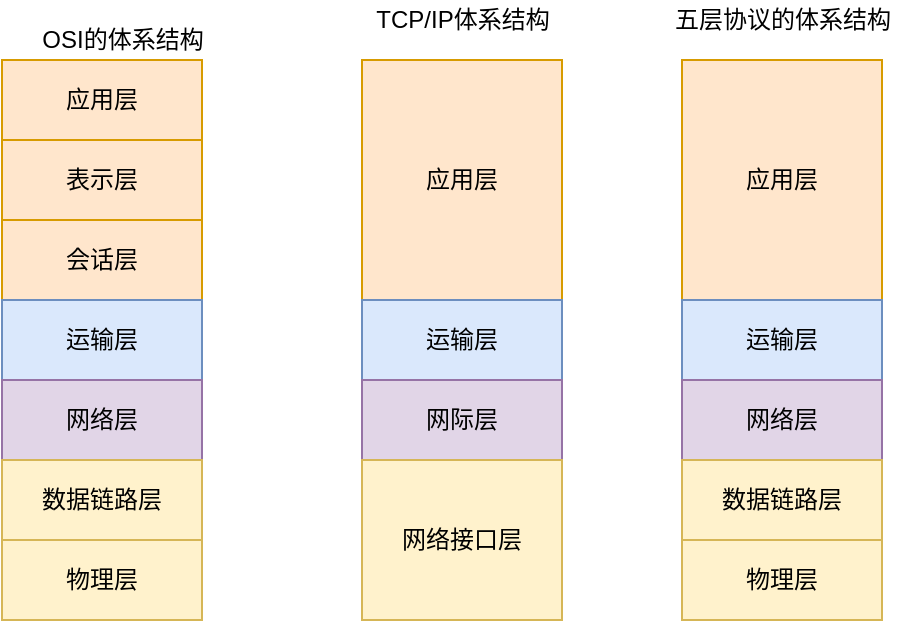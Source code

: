 <mxfile version="16.6.4" type="device"><diagram id="UqS5vgTt0Np-5hbf-15P" name="Page-1"><mxGraphModel dx="1426" dy="707" grid="1" gridSize="10" guides="1" tooltips="1" connect="1" arrows="1" fold="1" page="1" pageScale="1" pageWidth="827" pageHeight="1169" math="0" shadow="0"><root><mxCell id="0"/><mxCell id="1" parent="0"/><mxCell id="9hnk-4i89u248utiiPgq-1" value="会话层" style="rounded=0;whiteSpace=wrap;html=1;fillColor=#ffe6cc;strokeColor=#d79b00;" vertex="1" parent="1"><mxGeometry x="180" y="140" width="100" height="40" as="geometry"/></mxCell><mxCell id="9hnk-4i89u248utiiPgq-2" value="运输层" style="rounded=0;whiteSpace=wrap;html=1;fillColor=#dae8fc;strokeColor=#6c8ebf;" vertex="1" parent="1"><mxGeometry x="180" y="180" width="100" height="40" as="geometry"/></mxCell><mxCell id="9hnk-4i89u248utiiPgq-3" value="网络层" style="rounded=0;whiteSpace=wrap;html=1;fillColor=#e1d5e7;strokeColor=#9673a6;" vertex="1" parent="1"><mxGeometry x="180" y="220" width="100" height="40" as="geometry"/></mxCell><mxCell id="9hnk-4i89u248utiiPgq-4" value="数据链路层" style="rounded=0;whiteSpace=wrap;html=1;fillColor=#fff2cc;strokeColor=#d6b656;" vertex="1" parent="1"><mxGeometry x="180" y="260" width="100" height="40" as="geometry"/></mxCell><mxCell id="9hnk-4i89u248utiiPgq-5" value="物理层" style="rounded=0;whiteSpace=wrap;html=1;fillColor=#fff2cc;strokeColor=#d6b656;" vertex="1" parent="1"><mxGeometry x="180" y="300" width="100" height="40" as="geometry"/></mxCell><mxCell id="9hnk-4i89u248utiiPgq-6" value="应用层" style="rounded=0;whiteSpace=wrap;html=1;fillColor=#ffe6cc;strokeColor=#d79b00;" vertex="1" parent="1"><mxGeometry x="360" y="60" width="100" height="120" as="geometry"/></mxCell><mxCell id="9hnk-4i89u248utiiPgq-7" value="运输层" style="rounded=0;whiteSpace=wrap;html=1;fillColor=#dae8fc;strokeColor=#6c8ebf;" vertex="1" parent="1"><mxGeometry x="360" y="180" width="100" height="40" as="geometry"/></mxCell><mxCell id="9hnk-4i89u248utiiPgq-8" value="网际层" style="rounded=0;whiteSpace=wrap;html=1;fillColor=#e1d5e7;strokeColor=#9673a6;" vertex="1" parent="1"><mxGeometry x="360" y="220" width="100" height="40" as="geometry"/></mxCell><mxCell id="9hnk-4i89u248utiiPgq-9" value="网络接口层" style="rounded=0;whiteSpace=wrap;html=1;fillColor=#fff2cc;strokeColor=#d6b656;" vertex="1" parent="1"><mxGeometry x="360" y="260" width="100" height="80" as="geometry"/></mxCell><mxCell id="9hnk-4i89u248utiiPgq-11" value="表示层" style="rounded=0;whiteSpace=wrap;html=1;fillColor=#ffe6cc;strokeColor=#d79b00;" vertex="1" parent="1"><mxGeometry x="180" y="100" width="100" height="40" as="geometry"/></mxCell><mxCell id="9hnk-4i89u248utiiPgq-12" value="应用层" style="rounded=0;whiteSpace=wrap;html=1;fillColor=#ffe6cc;strokeColor=#d79b00;" vertex="1" parent="1"><mxGeometry x="180" y="60" width="100" height="40" as="geometry"/></mxCell><mxCell id="9hnk-4i89u248utiiPgq-13" value="应用层" style="rounded=0;whiteSpace=wrap;html=1;fillColor=#ffe6cc;strokeColor=#d79b00;" vertex="1" parent="1"><mxGeometry x="520" y="60" width="100" height="120" as="geometry"/></mxCell><mxCell id="9hnk-4i89u248utiiPgq-14" value="运输层" style="rounded=0;whiteSpace=wrap;html=1;fillColor=#dae8fc;strokeColor=#6c8ebf;" vertex="1" parent="1"><mxGeometry x="520" y="180" width="100" height="40" as="geometry"/></mxCell><mxCell id="9hnk-4i89u248utiiPgq-15" value="网络层" style="rounded=0;whiteSpace=wrap;html=1;fillColor=#e1d5e7;strokeColor=#9673a6;" vertex="1" parent="1"><mxGeometry x="520" y="220" width="100" height="40" as="geometry"/></mxCell><mxCell id="9hnk-4i89u248utiiPgq-16" value="数据链路层" style="rounded=0;whiteSpace=wrap;html=1;fillColor=#fff2cc;strokeColor=#d6b656;" vertex="1" parent="1"><mxGeometry x="520" y="260" width="100" height="40" as="geometry"/></mxCell><mxCell id="9hnk-4i89u248utiiPgq-17" value="物理层" style="rounded=0;whiteSpace=wrap;html=1;fillColor=#fff2cc;strokeColor=#d6b656;" vertex="1" parent="1"><mxGeometry x="520" y="300" width="100" height="40" as="geometry"/></mxCell><mxCell id="9hnk-4i89u248utiiPgq-18" value="OSI的体系结构" style="text;html=1;align=center;verticalAlign=middle;resizable=0;points=[];autosize=1;strokeColor=none;fillColor=none;" vertex="1" parent="1"><mxGeometry x="190" y="40" width="100" height="20" as="geometry"/></mxCell><mxCell id="9hnk-4i89u248utiiPgq-19" value="TCP/IP体系结构" style="text;html=1;align=center;verticalAlign=middle;resizable=0;points=[];autosize=1;strokeColor=none;fillColor=none;" vertex="1" parent="1"><mxGeometry x="360" y="30" width="100" height="20" as="geometry"/></mxCell><mxCell id="9hnk-4i89u248utiiPgq-20" value="五层协议的体系结构" style="text;html=1;align=center;verticalAlign=middle;resizable=0;points=[];autosize=1;strokeColor=none;fillColor=none;" vertex="1" parent="1"><mxGeometry x="510" y="30" width="120" height="20" as="geometry"/></mxCell></root></mxGraphModel></diagram></mxfile>